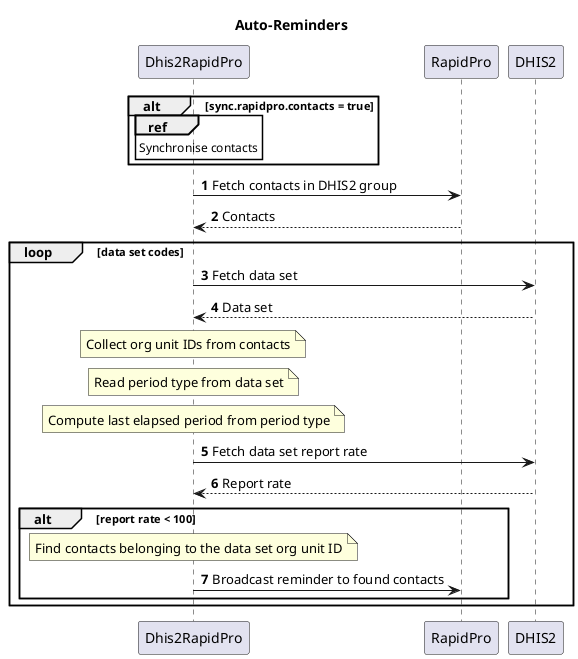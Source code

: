 @startuml
title Auto-Reminders
autonumber
skinparam responseMessageBelowArrow true
alt sync.rapidpro.contacts = true
    ref over Dhis2RapidPro : Synchronise contacts
end
Dhis2RapidPro -> RapidPro: Fetch contacts in DHIS2 group
RapidPro --> Dhis2RapidPro: Contacts
loop data set codes
    Dhis2RapidPro -> DHIS2: Fetch data set
    DHIS2 --> Dhis2RapidPro: Data set
    note over Dhis2RapidPro: Collect org unit IDs from contacts
    note over Dhis2RapidPro: Read period type from data set
    note over Dhis2RapidPro: Compute last elapsed period from period type
    Dhis2RapidPro -> DHIS2: Fetch data set report rate
    DHIS2 --> Dhis2RapidPro: Report rate
    alt report rate < 100
        note over Dhis2RapidPro: Find contacts belonging to the data set org unit ID
        Dhis2RapidPro -> RapidPro: Broadcast reminder to found contacts
    end
end
@enduml